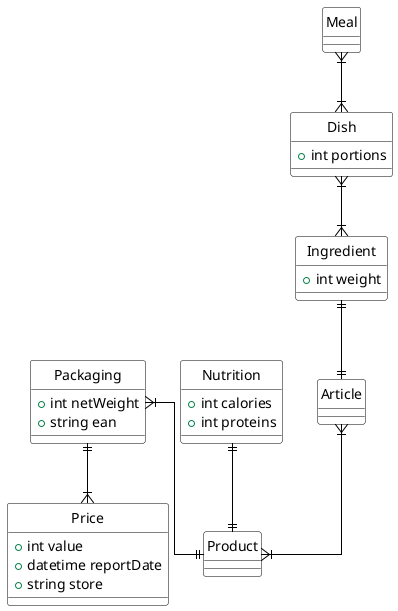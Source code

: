 @startuml flexeat-erd
skinparam linetype ortho
  skinparam packageStyle rectangle
  skinparam shadowing false
  skinparam class {
    BackgroundColor White
    BorderColor Black
    ArrowColor Black
  }
  hide circle

  class Price {
    + int value
    + datetime reportDate
    + string store
  }

  class Packaging {
    + int netWeight
    + string ean
  }

  class Nutrition {
    + int calories
    + int proteins
  }

  class Ingredient {
    + int weight
  }

  class Dish {
    + int portions
  }

  Dish }|--|{ Ingredient
  Ingredient ||--|| Article
  Packaging ||--|{ Price
  Article }|--|{ Product
  Nutrition ||--|| Product
  Packaging }|--|| Product
  Meal }|--|{ Dish
  ' packaging = ingredient.article.product.packaging
  ' packagingPricePerGram = packaging.price.value / packaging.netWeight
  ' ingredientPrice = packagingPricePerGram * ingredient.weight
  ' portionPrice = ingredients.prices.sum / dish.portions
  '
@enduml